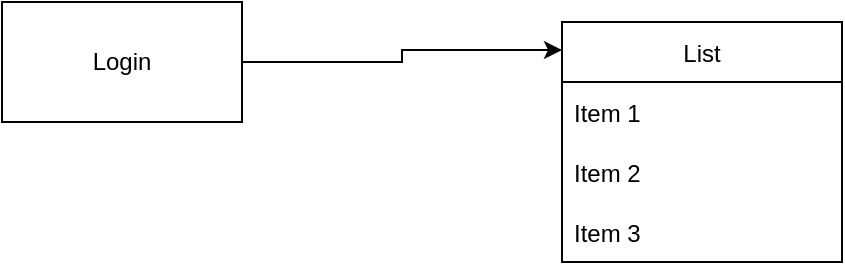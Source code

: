 <mxfile version="15.6.3" type="github"><diagram id="Lq5e-ZkfaM19HLDEA8XX" name="Page-1"><mxGraphModel dx="1382" dy="795" grid="1" gridSize="10" guides="1" tooltips="1" connect="1" arrows="1" fold="1" page="1" pageScale="1" pageWidth="827" pageHeight="1169" math="0" shadow="0"><root><mxCell id="0"/><mxCell id="1" parent="0"/><mxCell id="9v9naTW4RkPzLB8vxuYF-5" value="List" style="swimlane;fontStyle=0;childLayout=stackLayout;horizontal=1;startSize=30;horizontalStack=0;resizeParent=1;resizeParentMax=0;resizeLast=0;collapsible=1;marginBottom=0;" vertex="1" parent="1"><mxGeometry x="350" y="160" width="140" height="120" as="geometry"/></mxCell><mxCell id="9v9naTW4RkPzLB8vxuYF-6" value="Item 1" style="text;strokeColor=none;fillColor=none;align=left;verticalAlign=middle;spacingLeft=4;spacingRight=4;overflow=hidden;points=[[0,0.5],[1,0.5]];portConstraint=eastwest;rotatable=0;" vertex="1" parent="9v9naTW4RkPzLB8vxuYF-5"><mxGeometry y="30" width="140" height="30" as="geometry"/></mxCell><mxCell id="9v9naTW4RkPzLB8vxuYF-7" value="Item 2" style="text;strokeColor=none;fillColor=none;align=left;verticalAlign=middle;spacingLeft=4;spacingRight=4;overflow=hidden;points=[[0,0.5],[1,0.5]];portConstraint=eastwest;rotatable=0;" vertex="1" parent="9v9naTW4RkPzLB8vxuYF-5"><mxGeometry y="60" width="140" height="30" as="geometry"/></mxCell><mxCell id="9v9naTW4RkPzLB8vxuYF-8" value="Item 3" style="text;strokeColor=none;fillColor=none;align=left;verticalAlign=middle;spacingLeft=4;spacingRight=4;overflow=hidden;points=[[0,0.5],[1,0.5]];portConstraint=eastwest;rotatable=0;" vertex="1" parent="9v9naTW4RkPzLB8vxuYF-5"><mxGeometry y="90" width="140" height="30" as="geometry"/></mxCell><mxCell id="9v9naTW4RkPzLB8vxuYF-10" style="edgeStyle=orthogonalEdgeStyle;rounded=0;orthogonalLoop=1;jettySize=auto;html=1;exitX=1;exitY=0.5;exitDx=0;exitDy=0;entryX=0;entryY=0.117;entryDx=0;entryDy=0;entryPerimeter=0;" edge="1" parent="1" source="9v9naTW4RkPzLB8vxuYF-9" target="9v9naTW4RkPzLB8vxuYF-5"><mxGeometry relative="1" as="geometry"/></mxCell><mxCell id="9v9naTW4RkPzLB8vxuYF-9" value="Login" style="rounded=0;whiteSpace=wrap;html=1;" vertex="1" parent="1"><mxGeometry x="70" y="150" width="120" height="60" as="geometry"/></mxCell></root></mxGraphModel></diagram></mxfile>